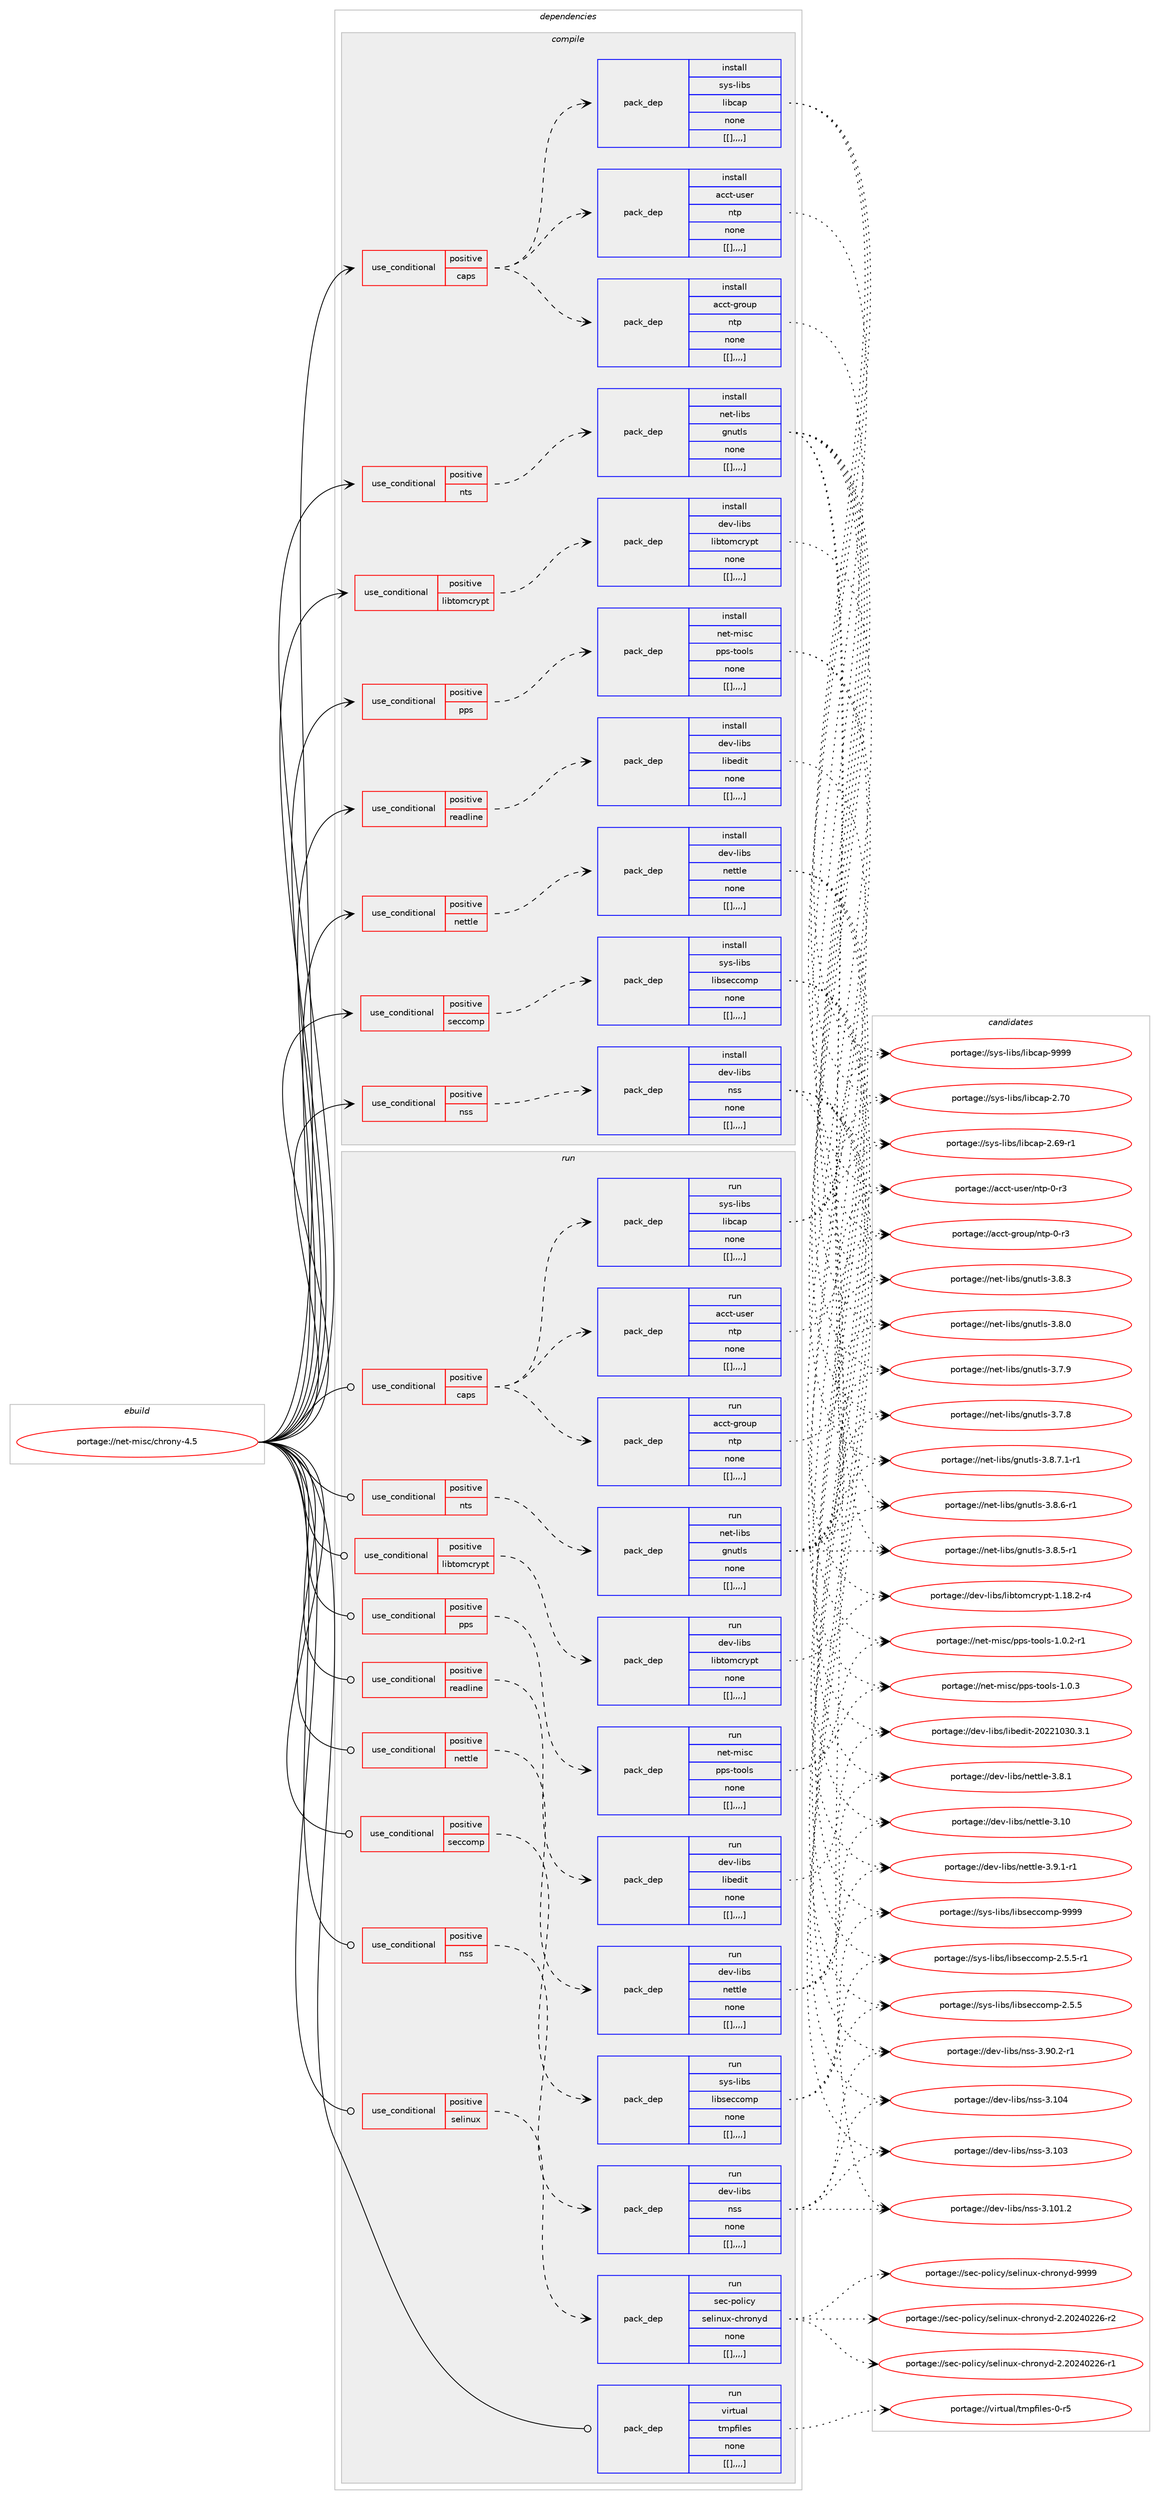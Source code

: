 digraph prolog {

# *************
# Graph options
# *************

newrank=true;
concentrate=true;
compound=true;
graph [rankdir=LR,fontname=Helvetica,fontsize=10,ranksep=1.5];#, ranksep=2.5, nodesep=0.2];
edge  [arrowhead=vee];
node  [fontname=Helvetica,fontsize=10];

# **********
# The ebuild
# **********

subgraph cluster_leftcol {
color=gray;
label=<<i>ebuild</i>>;
id [label="portage://net-misc/chrony-4.5", color=red, width=4, href="../net-misc/chrony-4.5.svg"];
}

# ****************
# The dependencies
# ****************

subgraph cluster_midcol {
color=gray;
label=<<i>dependencies</i>>;
subgraph cluster_compile {
fillcolor="#eeeeee";
style=filled;
label=<<i>compile</i>>;
subgraph cond100606 {
dependency384863 [label=<<TABLE BORDER="0" CELLBORDER="1" CELLSPACING="0" CELLPADDING="4"><TR><TD ROWSPAN="3" CELLPADDING="10">use_conditional</TD></TR><TR><TD>positive</TD></TR><TR><TD>caps</TD></TR></TABLE>>, shape=none, color=red];
subgraph pack281432 {
dependency384864 [label=<<TABLE BORDER="0" CELLBORDER="1" CELLSPACING="0" CELLPADDING="4" WIDTH="220"><TR><TD ROWSPAN="6" CELLPADDING="30">pack_dep</TD></TR><TR><TD WIDTH="110">install</TD></TR><TR><TD>acct-group</TD></TR><TR><TD>ntp</TD></TR><TR><TD>none</TD></TR><TR><TD>[[],,,,]</TD></TR></TABLE>>, shape=none, color=blue];
}
dependency384863:e -> dependency384864:w [weight=20,style="dashed",arrowhead="vee"];
subgraph pack281433 {
dependency384865 [label=<<TABLE BORDER="0" CELLBORDER="1" CELLSPACING="0" CELLPADDING="4" WIDTH="220"><TR><TD ROWSPAN="6" CELLPADDING="30">pack_dep</TD></TR><TR><TD WIDTH="110">install</TD></TR><TR><TD>acct-user</TD></TR><TR><TD>ntp</TD></TR><TR><TD>none</TD></TR><TR><TD>[[],,,,]</TD></TR></TABLE>>, shape=none, color=blue];
}
dependency384863:e -> dependency384865:w [weight=20,style="dashed",arrowhead="vee"];
subgraph pack281434 {
dependency384866 [label=<<TABLE BORDER="0" CELLBORDER="1" CELLSPACING="0" CELLPADDING="4" WIDTH="220"><TR><TD ROWSPAN="6" CELLPADDING="30">pack_dep</TD></TR><TR><TD WIDTH="110">install</TD></TR><TR><TD>sys-libs</TD></TR><TR><TD>libcap</TD></TR><TR><TD>none</TD></TR><TR><TD>[[],,,,]</TD></TR></TABLE>>, shape=none, color=blue];
}
dependency384863:e -> dependency384866:w [weight=20,style="dashed",arrowhead="vee"];
}
id:e -> dependency384863:w [weight=20,style="solid",arrowhead="vee"];
subgraph cond100607 {
dependency384867 [label=<<TABLE BORDER="0" CELLBORDER="1" CELLSPACING="0" CELLPADDING="4"><TR><TD ROWSPAN="3" CELLPADDING="10">use_conditional</TD></TR><TR><TD>positive</TD></TR><TR><TD>libtomcrypt</TD></TR></TABLE>>, shape=none, color=red];
subgraph pack281435 {
dependency384868 [label=<<TABLE BORDER="0" CELLBORDER="1" CELLSPACING="0" CELLPADDING="4" WIDTH="220"><TR><TD ROWSPAN="6" CELLPADDING="30">pack_dep</TD></TR><TR><TD WIDTH="110">install</TD></TR><TR><TD>dev-libs</TD></TR><TR><TD>libtomcrypt</TD></TR><TR><TD>none</TD></TR><TR><TD>[[],,,,]</TD></TR></TABLE>>, shape=none, color=blue];
}
dependency384867:e -> dependency384868:w [weight=20,style="dashed",arrowhead="vee"];
}
id:e -> dependency384867:w [weight=20,style="solid",arrowhead="vee"];
subgraph cond100608 {
dependency384869 [label=<<TABLE BORDER="0" CELLBORDER="1" CELLSPACING="0" CELLPADDING="4"><TR><TD ROWSPAN="3" CELLPADDING="10">use_conditional</TD></TR><TR><TD>positive</TD></TR><TR><TD>nettle</TD></TR></TABLE>>, shape=none, color=red];
subgraph pack281436 {
dependency384870 [label=<<TABLE BORDER="0" CELLBORDER="1" CELLSPACING="0" CELLPADDING="4" WIDTH="220"><TR><TD ROWSPAN="6" CELLPADDING="30">pack_dep</TD></TR><TR><TD WIDTH="110">install</TD></TR><TR><TD>dev-libs</TD></TR><TR><TD>nettle</TD></TR><TR><TD>none</TD></TR><TR><TD>[[],,,,]</TD></TR></TABLE>>, shape=none, color=blue];
}
dependency384869:e -> dependency384870:w [weight=20,style="dashed",arrowhead="vee"];
}
id:e -> dependency384869:w [weight=20,style="solid",arrowhead="vee"];
subgraph cond100609 {
dependency384871 [label=<<TABLE BORDER="0" CELLBORDER="1" CELLSPACING="0" CELLPADDING="4"><TR><TD ROWSPAN="3" CELLPADDING="10">use_conditional</TD></TR><TR><TD>positive</TD></TR><TR><TD>nss</TD></TR></TABLE>>, shape=none, color=red];
subgraph pack281437 {
dependency384872 [label=<<TABLE BORDER="0" CELLBORDER="1" CELLSPACING="0" CELLPADDING="4" WIDTH="220"><TR><TD ROWSPAN="6" CELLPADDING="30">pack_dep</TD></TR><TR><TD WIDTH="110">install</TD></TR><TR><TD>dev-libs</TD></TR><TR><TD>nss</TD></TR><TR><TD>none</TD></TR><TR><TD>[[],,,,]</TD></TR></TABLE>>, shape=none, color=blue];
}
dependency384871:e -> dependency384872:w [weight=20,style="dashed",arrowhead="vee"];
}
id:e -> dependency384871:w [weight=20,style="solid",arrowhead="vee"];
subgraph cond100610 {
dependency384873 [label=<<TABLE BORDER="0" CELLBORDER="1" CELLSPACING="0" CELLPADDING="4"><TR><TD ROWSPAN="3" CELLPADDING="10">use_conditional</TD></TR><TR><TD>positive</TD></TR><TR><TD>nts</TD></TR></TABLE>>, shape=none, color=red];
subgraph pack281438 {
dependency384874 [label=<<TABLE BORDER="0" CELLBORDER="1" CELLSPACING="0" CELLPADDING="4" WIDTH="220"><TR><TD ROWSPAN="6" CELLPADDING="30">pack_dep</TD></TR><TR><TD WIDTH="110">install</TD></TR><TR><TD>net-libs</TD></TR><TR><TD>gnutls</TD></TR><TR><TD>none</TD></TR><TR><TD>[[],,,,]</TD></TR></TABLE>>, shape=none, color=blue];
}
dependency384873:e -> dependency384874:w [weight=20,style="dashed",arrowhead="vee"];
}
id:e -> dependency384873:w [weight=20,style="solid",arrowhead="vee"];
subgraph cond100611 {
dependency384875 [label=<<TABLE BORDER="0" CELLBORDER="1" CELLSPACING="0" CELLPADDING="4"><TR><TD ROWSPAN="3" CELLPADDING="10">use_conditional</TD></TR><TR><TD>positive</TD></TR><TR><TD>pps</TD></TR></TABLE>>, shape=none, color=red];
subgraph pack281439 {
dependency384876 [label=<<TABLE BORDER="0" CELLBORDER="1" CELLSPACING="0" CELLPADDING="4" WIDTH="220"><TR><TD ROWSPAN="6" CELLPADDING="30">pack_dep</TD></TR><TR><TD WIDTH="110">install</TD></TR><TR><TD>net-misc</TD></TR><TR><TD>pps-tools</TD></TR><TR><TD>none</TD></TR><TR><TD>[[],,,,]</TD></TR></TABLE>>, shape=none, color=blue];
}
dependency384875:e -> dependency384876:w [weight=20,style="dashed",arrowhead="vee"];
}
id:e -> dependency384875:w [weight=20,style="solid",arrowhead="vee"];
subgraph cond100612 {
dependency384877 [label=<<TABLE BORDER="0" CELLBORDER="1" CELLSPACING="0" CELLPADDING="4"><TR><TD ROWSPAN="3" CELLPADDING="10">use_conditional</TD></TR><TR><TD>positive</TD></TR><TR><TD>readline</TD></TR></TABLE>>, shape=none, color=red];
subgraph pack281440 {
dependency384878 [label=<<TABLE BORDER="0" CELLBORDER="1" CELLSPACING="0" CELLPADDING="4" WIDTH="220"><TR><TD ROWSPAN="6" CELLPADDING="30">pack_dep</TD></TR><TR><TD WIDTH="110">install</TD></TR><TR><TD>dev-libs</TD></TR><TR><TD>libedit</TD></TR><TR><TD>none</TD></TR><TR><TD>[[],,,,]</TD></TR></TABLE>>, shape=none, color=blue];
}
dependency384877:e -> dependency384878:w [weight=20,style="dashed",arrowhead="vee"];
}
id:e -> dependency384877:w [weight=20,style="solid",arrowhead="vee"];
subgraph cond100613 {
dependency384879 [label=<<TABLE BORDER="0" CELLBORDER="1" CELLSPACING="0" CELLPADDING="4"><TR><TD ROWSPAN="3" CELLPADDING="10">use_conditional</TD></TR><TR><TD>positive</TD></TR><TR><TD>seccomp</TD></TR></TABLE>>, shape=none, color=red];
subgraph pack281441 {
dependency384880 [label=<<TABLE BORDER="0" CELLBORDER="1" CELLSPACING="0" CELLPADDING="4" WIDTH="220"><TR><TD ROWSPAN="6" CELLPADDING="30">pack_dep</TD></TR><TR><TD WIDTH="110">install</TD></TR><TR><TD>sys-libs</TD></TR><TR><TD>libseccomp</TD></TR><TR><TD>none</TD></TR><TR><TD>[[],,,,]</TD></TR></TABLE>>, shape=none, color=blue];
}
dependency384879:e -> dependency384880:w [weight=20,style="dashed",arrowhead="vee"];
}
id:e -> dependency384879:w [weight=20,style="solid",arrowhead="vee"];
}
subgraph cluster_compileandrun {
fillcolor="#eeeeee";
style=filled;
label=<<i>compile and run</i>>;
}
subgraph cluster_run {
fillcolor="#eeeeee";
style=filled;
label=<<i>run</i>>;
subgraph cond100614 {
dependency384881 [label=<<TABLE BORDER="0" CELLBORDER="1" CELLSPACING="0" CELLPADDING="4"><TR><TD ROWSPAN="3" CELLPADDING="10">use_conditional</TD></TR><TR><TD>positive</TD></TR><TR><TD>caps</TD></TR></TABLE>>, shape=none, color=red];
subgraph pack281442 {
dependency384882 [label=<<TABLE BORDER="0" CELLBORDER="1" CELLSPACING="0" CELLPADDING="4" WIDTH="220"><TR><TD ROWSPAN="6" CELLPADDING="30">pack_dep</TD></TR><TR><TD WIDTH="110">run</TD></TR><TR><TD>acct-group</TD></TR><TR><TD>ntp</TD></TR><TR><TD>none</TD></TR><TR><TD>[[],,,,]</TD></TR></TABLE>>, shape=none, color=blue];
}
dependency384881:e -> dependency384882:w [weight=20,style="dashed",arrowhead="vee"];
subgraph pack281443 {
dependency384883 [label=<<TABLE BORDER="0" CELLBORDER="1" CELLSPACING="0" CELLPADDING="4" WIDTH="220"><TR><TD ROWSPAN="6" CELLPADDING="30">pack_dep</TD></TR><TR><TD WIDTH="110">run</TD></TR><TR><TD>acct-user</TD></TR><TR><TD>ntp</TD></TR><TR><TD>none</TD></TR><TR><TD>[[],,,,]</TD></TR></TABLE>>, shape=none, color=blue];
}
dependency384881:e -> dependency384883:w [weight=20,style="dashed",arrowhead="vee"];
subgraph pack281444 {
dependency384884 [label=<<TABLE BORDER="0" CELLBORDER="1" CELLSPACING="0" CELLPADDING="4" WIDTH="220"><TR><TD ROWSPAN="6" CELLPADDING="30">pack_dep</TD></TR><TR><TD WIDTH="110">run</TD></TR><TR><TD>sys-libs</TD></TR><TR><TD>libcap</TD></TR><TR><TD>none</TD></TR><TR><TD>[[],,,,]</TD></TR></TABLE>>, shape=none, color=blue];
}
dependency384881:e -> dependency384884:w [weight=20,style="dashed",arrowhead="vee"];
}
id:e -> dependency384881:w [weight=20,style="solid",arrowhead="odot"];
subgraph cond100615 {
dependency384885 [label=<<TABLE BORDER="0" CELLBORDER="1" CELLSPACING="0" CELLPADDING="4"><TR><TD ROWSPAN="3" CELLPADDING="10">use_conditional</TD></TR><TR><TD>positive</TD></TR><TR><TD>libtomcrypt</TD></TR></TABLE>>, shape=none, color=red];
subgraph pack281445 {
dependency384886 [label=<<TABLE BORDER="0" CELLBORDER="1" CELLSPACING="0" CELLPADDING="4" WIDTH="220"><TR><TD ROWSPAN="6" CELLPADDING="30">pack_dep</TD></TR><TR><TD WIDTH="110">run</TD></TR><TR><TD>dev-libs</TD></TR><TR><TD>libtomcrypt</TD></TR><TR><TD>none</TD></TR><TR><TD>[[],,,,]</TD></TR></TABLE>>, shape=none, color=blue];
}
dependency384885:e -> dependency384886:w [weight=20,style="dashed",arrowhead="vee"];
}
id:e -> dependency384885:w [weight=20,style="solid",arrowhead="odot"];
subgraph cond100616 {
dependency384887 [label=<<TABLE BORDER="0" CELLBORDER="1" CELLSPACING="0" CELLPADDING="4"><TR><TD ROWSPAN="3" CELLPADDING="10">use_conditional</TD></TR><TR><TD>positive</TD></TR><TR><TD>nettle</TD></TR></TABLE>>, shape=none, color=red];
subgraph pack281446 {
dependency384888 [label=<<TABLE BORDER="0" CELLBORDER="1" CELLSPACING="0" CELLPADDING="4" WIDTH="220"><TR><TD ROWSPAN="6" CELLPADDING="30">pack_dep</TD></TR><TR><TD WIDTH="110">run</TD></TR><TR><TD>dev-libs</TD></TR><TR><TD>nettle</TD></TR><TR><TD>none</TD></TR><TR><TD>[[],,,,]</TD></TR></TABLE>>, shape=none, color=blue];
}
dependency384887:e -> dependency384888:w [weight=20,style="dashed",arrowhead="vee"];
}
id:e -> dependency384887:w [weight=20,style="solid",arrowhead="odot"];
subgraph cond100617 {
dependency384889 [label=<<TABLE BORDER="0" CELLBORDER="1" CELLSPACING="0" CELLPADDING="4"><TR><TD ROWSPAN="3" CELLPADDING="10">use_conditional</TD></TR><TR><TD>positive</TD></TR><TR><TD>nss</TD></TR></TABLE>>, shape=none, color=red];
subgraph pack281447 {
dependency384890 [label=<<TABLE BORDER="0" CELLBORDER="1" CELLSPACING="0" CELLPADDING="4" WIDTH="220"><TR><TD ROWSPAN="6" CELLPADDING="30">pack_dep</TD></TR><TR><TD WIDTH="110">run</TD></TR><TR><TD>dev-libs</TD></TR><TR><TD>nss</TD></TR><TR><TD>none</TD></TR><TR><TD>[[],,,,]</TD></TR></TABLE>>, shape=none, color=blue];
}
dependency384889:e -> dependency384890:w [weight=20,style="dashed",arrowhead="vee"];
}
id:e -> dependency384889:w [weight=20,style="solid",arrowhead="odot"];
subgraph cond100618 {
dependency384891 [label=<<TABLE BORDER="0" CELLBORDER="1" CELLSPACING="0" CELLPADDING="4"><TR><TD ROWSPAN="3" CELLPADDING="10">use_conditional</TD></TR><TR><TD>positive</TD></TR><TR><TD>nts</TD></TR></TABLE>>, shape=none, color=red];
subgraph pack281448 {
dependency384892 [label=<<TABLE BORDER="0" CELLBORDER="1" CELLSPACING="0" CELLPADDING="4" WIDTH="220"><TR><TD ROWSPAN="6" CELLPADDING="30">pack_dep</TD></TR><TR><TD WIDTH="110">run</TD></TR><TR><TD>net-libs</TD></TR><TR><TD>gnutls</TD></TR><TR><TD>none</TD></TR><TR><TD>[[],,,,]</TD></TR></TABLE>>, shape=none, color=blue];
}
dependency384891:e -> dependency384892:w [weight=20,style="dashed",arrowhead="vee"];
}
id:e -> dependency384891:w [weight=20,style="solid",arrowhead="odot"];
subgraph cond100619 {
dependency384893 [label=<<TABLE BORDER="0" CELLBORDER="1" CELLSPACING="0" CELLPADDING="4"><TR><TD ROWSPAN="3" CELLPADDING="10">use_conditional</TD></TR><TR><TD>positive</TD></TR><TR><TD>pps</TD></TR></TABLE>>, shape=none, color=red];
subgraph pack281449 {
dependency384894 [label=<<TABLE BORDER="0" CELLBORDER="1" CELLSPACING="0" CELLPADDING="4" WIDTH="220"><TR><TD ROWSPAN="6" CELLPADDING="30">pack_dep</TD></TR><TR><TD WIDTH="110">run</TD></TR><TR><TD>net-misc</TD></TR><TR><TD>pps-tools</TD></TR><TR><TD>none</TD></TR><TR><TD>[[],,,,]</TD></TR></TABLE>>, shape=none, color=blue];
}
dependency384893:e -> dependency384894:w [weight=20,style="dashed",arrowhead="vee"];
}
id:e -> dependency384893:w [weight=20,style="solid",arrowhead="odot"];
subgraph cond100620 {
dependency384895 [label=<<TABLE BORDER="0" CELLBORDER="1" CELLSPACING="0" CELLPADDING="4"><TR><TD ROWSPAN="3" CELLPADDING="10">use_conditional</TD></TR><TR><TD>positive</TD></TR><TR><TD>readline</TD></TR></TABLE>>, shape=none, color=red];
subgraph pack281450 {
dependency384896 [label=<<TABLE BORDER="0" CELLBORDER="1" CELLSPACING="0" CELLPADDING="4" WIDTH="220"><TR><TD ROWSPAN="6" CELLPADDING="30">pack_dep</TD></TR><TR><TD WIDTH="110">run</TD></TR><TR><TD>dev-libs</TD></TR><TR><TD>libedit</TD></TR><TR><TD>none</TD></TR><TR><TD>[[],,,,]</TD></TR></TABLE>>, shape=none, color=blue];
}
dependency384895:e -> dependency384896:w [weight=20,style="dashed",arrowhead="vee"];
}
id:e -> dependency384895:w [weight=20,style="solid",arrowhead="odot"];
subgraph cond100621 {
dependency384897 [label=<<TABLE BORDER="0" CELLBORDER="1" CELLSPACING="0" CELLPADDING="4"><TR><TD ROWSPAN="3" CELLPADDING="10">use_conditional</TD></TR><TR><TD>positive</TD></TR><TR><TD>seccomp</TD></TR></TABLE>>, shape=none, color=red];
subgraph pack281451 {
dependency384898 [label=<<TABLE BORDER="0" CELLBORDER="1" CELLSPACING="0" CELLPADDING="4" WIDTH="220"><TR><TD ROWSPAN="6" CELLPADDING="30">pack_dep</TD></TR><TR><TD WIDTH="110">run</TD></TR><TR><TD>sys-libs</TD></TR><TR><TD>libseccomp</TD></TR><TR><TD>none</TD></TR><TR><TD>[[],,,,]</TD></TR></TABLE>>, shape=none, color=blue];
}
dependency384897:e -> dependency384898:w [weight=20,style="dashed",arrowhead="vee"];
}
id:e -> dependency384897:w [weight=20,style="solid",arrowhead="odot"];
subgraph cond100622 {
dependency384899 [label=<<TABLE BORDER="0" CELLBORDER="1" CELLSPACING="0" CELLPADDING="4"><TR><TD ROWSPAN="3" CELLPADDING="10">use_conditional</TD></TR><TR><TD>positive</TD></TR><TR><TD>selinux</TD></TR></TABLE>>, shape=none, color=red];
subgraph pack281452 {
dependency384900 [label=<<TABLE BORDER="0" CELLBORDER="1" CELLSPACING="0" CELLPADDING="4" WIDTH="220"><TR><TD ROWSPAN="6" CELLPADDING="30">pack_dep</TD></TR><TR><TD WIDTH="110">run</TD></TR><TR><TD>sec-policy</TD></TR><TR><TD>selinux-chronyd</TD></TR><TR><TD>none</TD></TR><TR><TD>[[],,,,]</TD></TR></TABLE>>, shape=none, color=blue];
}
dependency384899:e -> dependency384900:w [weight=20,style="dashed",arrowhead="vee"];
}
id:e -> dependency384899:w [weight=20,style="solid",arrowhead="odot"];
subgraph pack281453 {
dependency384901 [label=<<TABLE BORDER="0" CELLBORDER="1" CELLSPACING="0" CELLPADDING="4" WIDTH="220"><TR><TD ROWSPAN="6" CELLPADDING="30">pack_dep</TD></TR><TR><TD WIDTH="110">run</TD></TR><TR><TD>virtual</TD></TR><TR><TD>tmpfiles</TD></TR><TR><TD>none</TD></TR><TR><TD>[[],,,,]</TD></TR></TABLE>>, shape=none, color=blue];
}
id:e -> dependency384901:w [weight=20,style="solid",arrowhead="odot"];
}
}

# **************
# The candidates
# **************

subgraph cluster_choices {
rank=same;
color=gray;
label=<<i>candidates</i>>;

subgraph choice281432 {
color=black;
nodesep=1;
choice979999116451031141111171124711011611245484511451 [label="portage://acct-group/ntp-0-r3", color=red, width=4,href="../acct-group/ntp-0-r3.svg"];
dependency384864:e -> choice979999116451031141111171124711011611245484511451:w [style=dotted,weight="100"];
}
subgraph choice281433 {
color=black;
nodesep=1;
choice979999116451171151011144711011611245484511451 [label="portage://acct-user/ntp-0-r3", color=red, width=4,href="../acct-user/ntp-0-r3.svg"];
dependency384865:e -> choice979999116451171151011144711011611245484511451:w [style=dotted,weight="100"];
}
subgraph choice281434 {
color=black;
nodesep=1;
choice1151211154510810598115471081059899971124557575757 [label="portage://sys-libs/libcap-9999", color=red, width=4,href="../sys-libs/libcap-9999.svg"];
choice1151211154510810598115471081059899971124550465548 [label="portage://sys-libs/libcap-2.70", color=red, width=4,href="../sys-libs/libcap-2.70.svg"];
choice11512111545108105981154710810598999711245504654574511449 [label="portage://sys-libs/libcap-2.69-r1", color=red, width=4,href="../sys-libs/libcap-2.69-r1.svg"];
dependency384866:e -> choice1151211154510810598115471081059899971124557575757:w [style=dotted,weight="100"];
dependency384866:e -> choice1151211154510810598115471081059899971124550465548:w [style=dotted,weight="100"];
dependency384866:e -> choice11512111545108105981154710810598999711245504654574511449:w [style=dotted,weight="100"];
}
subgraph choice281435 {
color=black;
nodesep=1;
choice1001011184510810598115471081059811611110999114121112116454946495646504511452 [label="portage://dev-libs/libtomcrypt-1.18.2-r4", color=red, width=4,href="../dev-libs/libtomcrypt-1.18.2-r4.svg"];
dependency384868:e -> choice1001011184510810598115471081059811611110999114121112116454946495646504511452:w [style=dotted,weight="100"];
}
subgraph choice281436 {
color=black;
nodesep=1;
choice1001011184510810598115471101011161161081014551464948 [label="portage://dev-libs/nettle-3.10", color=red, width=4,href="../dev-libs/nettle-3.10.svg"];
choice1001011184510810598115471101011161161081014551465746494511449 [label="portage://dev-libs/nettle-3.9.1-r1", color=red, width=4,href="../dev-libs/nettle-3.9.1-r1.svg"];
choice100101118451081059811547110101116116108101455146564649 [label="portage://dev-libs/nettle-3.8.1", color=red, width=4,href="../dev-libs/nettle-3.8.1.svg"];
dependency384870:e -> choice1001011184510810598115471101011161161081014551464948:w [style=dotted,weight="100"];
dependency384870:e -> choice1001011184510810598115471101011161161081014551465746494511449:w [style=dotted,weight="100"];
dependency384870:e -> choice100101118451081059811547110101116116108101455146564649:w [style=dotted,weight="100"];
}
subgraph choice281437 {
color=black;
nodesep=1;
choice100101118451081059811547110115115455146494852 [label="portage://dev-libs/nss-3.104", color=red, width=4,href="../dev-libs/nss-3.104.svg"];
choice100101118451081059811547110115115455146494851 [label="portage://dev-libs/nss-3.103", color=red, width=4,href="../dev-libs/nss-3.103.svg"];
choice1001011184510810598115471101151154551464948494650 [label="portage://dev-libs/nss-3.101.2", color=red, width=4,href="../dev-libs/nss-3.101.2.svg"];
choice100101118451081059811547110115115455146574846504511449 [label="portage://dev-libs/nss-3.90.2-r1", color=red, width=4,href="../dev-libs/nss-3.90.2-r1.svg"];
dependency384872:e -> choice100101118451081059811547110115115455146494852:w [style=dotted,weight="100"];
dependency384872:e -> choice100101118451081059811547110115115455146494851:w [style=dotted,weight="100"];
dependency384872:e -> choice1001011184510810598115471101151154551464948494650:w [style=dotted,weight="100"];
dependency384872:e -> choice100101118451081059811547110115115455146574846504511449:w [style=dotted,weight="100"];
}
subgraph choice281438 {
color=black;
nodesep=1;
choice11010111645108105981154710311011711610811545514656465546494511449 [label="portage://net-libs/gnutls-3.8.7.1-r1", color=red, width=4,href="../net-libs/gnutls-3.8.7.1-r1.svg"];
choice1101011164510810598115471031101171161081154551465646544511449 [label="portage://net-libs/gnutls-3.8.6-r1", color=red, width=4,href="../net-libs/gnutls-3.8.6-r1.svg"];
choice1101011164510810598115471031101171161081154551465646534511449 [label="portage://net-libs/gnutls-3.8.5-r1", color=red, width=4,href="../net-libs/gnutls-3.8.5-r1.svg"];
choice110101116451081059811547103110117116108115455146564651 [label="portage://net-libs/gnutls-3.8.3", color=red, width=4,href="../net-libs/gnutls-3.8.3.svg"];
choice110101116451081059811547103110117116108115455146564648 [label="portage://net-libs/gnutls-3.8.0", color=red, width=4,href="../net-libs/gnutls-3.8.0.svg"];
choice110101116451081059811547103110117116108115455146554657 [label="portage://net-libs/gnutls-3.7.9", color=red, width=4,href="../net-libs/gnutls-3.7.9.svg"];
choice110101116451081059811547103110117116108115455146554656 [label="portage://net-libs/gnutls-3.7.8", color=red, width=4,href="../net-libs/gnutls-3.7.8.svg"];
dependency384874:e -> choice11010111645108105981154710311011711610811545514656465546494511449:w [style=dotted,weight="100"];
dependency384874:e -> choice1101011164510810598115471031101171161081154551465646544511449:w [style=dotted,weight="100"];
dependency384874:e -> choice1101011164510810598115471031101171161081154551465646534511449:w [style=dotted,weight="100"];
dependency384874:e -> choice110101116451081059811547103110117116108115455146564651:w [style=dotted,weight="100"];
dependency384874:e -> choice110101116451081059811547103110117116108115455146564648:w [style=dotted,weight="100"];
dependency384874:e -> choice110101116451081059811547103110117116108115455146554657:w [style=dotted,weight="100"];
dependency384874:e -> choice110101116451081059811547103110117116108115455146554656:w [style=dotted,weight="100"];
}
subgraph choice281439 {
color=black;
nodesep=1;
choice11010111645109105115994711211211545116111111108115454946484651 [label="portage://net-misc/pps-tools-1.0.3", color=red, width=4,href="../net-misc/pps-tools-1.0.3.svg"];
choice110101116451091051159947112112115451161111111081154549464846504511449 [label="portage://net-misc/pps-tools-1.0.2-r1", color=red, width=4,href="../net-misc/pps-tools-1.0.2-r1.svg"];
dependency384876:e -> choice11010111645109105115994711211211545116111111108115454946484651:w [style=dotted,weight="100"];
dependency384876:e -> choice110101116451091051159947112112115451161111111081154549464846504511449:w [style=dotted,weight="100"];
}
subgraph choice281440 {
color=black;
nodesep=1;
choice1001011184510810598115471081059810110010511645504850504948514846514649 [label="portage://dev-libs/libedit-20221030.3.1", color=red, width=4,href="../dev-libs/libedit-20221030.3.1.svg"];
dependency384878:e -> choice1001011184510810598115471081059810110010511645504850504948514846514649:w [style=dotted,weight="100"];
}
subgraph choice281441 {
color=black;
nodesep=1;
choice1151211154510810598115471081059811510199991111091124557575757 [label="portage://sys-libs/libseccomp-9999", color=red, width=4,href="../sys-libs/libseccomp-9999.svg"];
choice1151211154510810598115471081059811510199991111091124550465346534511449 [label="portage://sys-libs/libseccomp-2.5.5-r1", color=red, width=4,href="../sys-libs/libseccomp-2.5.5-r1.svg"];
choice115121115451081059811547108105981151019999111109112455046534653 [label="portage://sys-libs/libseccomp-2.5.5", color=red, width=4,href="../sys-libs/libseccomp-2.5.5.svg"];
dependency384880:e -> choice1151211154510810598115471081059811510199991111091124557575757:w [style=dotted,weight="100"];
dependency384880:e -> choice1151211154510810598115471081059811510199991111091124550465346534511449:w [style=dotted,weight="100"];
dependency384880:e -> choice115121115451081059811547108105981151019999111109112455046534653:w [style=dotted,weight="100"];
}
subgraph choice281442 {
color=black;
nodesep=1;
choice979999116451031141111171124711011611245484511451 [label="portage://acct-group/ntp-0-r3", color=red, width=4,href="../acct-group/ntp-0-r3.svg"];
dependency384882:e -> choice979999116451031141111171124711011611245484511451:w [style=dotted,weight="100"];
}
subgraph choice281443 {
color=black;
nodesep=1;
choice979999116451171151011144711011611245484511451 [label="portage://acct-user/ntp-0-r3", color=red, width=4,href="../acct-user/ntp-0-r3.svg"];
dependency384883:e -> choice979999116451171151011144711011611245484511451:w [style=dotted,weight="100"];
}
subgraph choice281444 {
color=black;
nodesep=1;
choice1151211154510810598115471081059899971124557575757 [label="portage://sys-libs/libcap-9999", color=red, width=4,href="../sys-libs/libcap-9999.svg"];
choice1151211154510810598115471081059899971124550465548 [label="portage://sys-libs/libcap-2.70", color=red, width=4,href="../sys-libs/libcap-2.70.svg"];
choice11512111545108105981154710810598999711245504654574511449 [label="portage://sys-libs/libcap-2.69-r1", color=red, width=4,href="../sys-libs/libcap-2.69-r1.svg"];
dependency384884:e -> choice1151211154510810598115471081059899971124557575757:w [style=dotted,weight="100"];
dependency384884:e -> choice1151211154510810598115471081059899971124550465548:w [style=dotted,weight="100"];
dependency384884:e -> choice11512111545108105981154710810598999711245504654574511449:w [style=dotted,weight="100"];
}
subgraph choice281445 {
color=black;
nodesep=1;
choice1001011184510810598115471081059811611110999114121112116454946495646504511452 [label="portage://dev-libs/libtomcrypt-1.18.2-r4", color=red, width=4,href="../dev-libs/libtomcrypt-1.18.2-r4.svg"];
dependency384886:e -> choice1001011184510810598115471081059811611110999114121112116454946495646504511452:w [style=dotted,weight="100"];
}
subgraph choice281446 {
color=black;
nodesep=1;
choice1001011184510810598115471101011161161081014551464948 [label="portage://dev-libs/nettle-3.10", color=red, width=4,href="../dev-libs/nettle-3.10.svg"];
choice1001011184510810598115471101011161161081014551465746494511449 [label="portage://dev-libs/nettle-3.9.1-r1", color=red, width=4,href="../dev-libs/nettle-3.9.1-r1.svg"];
choice100101118451081059811547110101116116108101455146564649 [label="portage://dev-libs/nettle-3.8.1", color=red, width=4,href="../dev-libs/nettle-3.8.1.svg"];
dependency384888:e -> choice1001011184510810598115471101011161161081014551464948:w [style=dotted,weight="100"];
dependency384888:e -> choice1001011184510810598115471101011161161081014551465746494511449:w [style=dotted,weight="100"];
dependency384888:e -> choice100101118451081059811547110101116116108101455146564649:w [style=dotted,weight="100"];
}
subgraph choice281447 {
color=black;
nodesep=1;
choice100101118451081059811547110115115455146494852 [label="portage://dev-libs/nss-3.104", color=red, width=4,href="../dev-libs/nss-3.104.svg"];
choice100101118451081059811547110115115455146494851 [label="portage://dev-libs/nss-3.103", color=red, width=4,href="../dev-libs/nss-3.103.svg"];
choice1001011184510810598115471101151154551464948494650 [label="portage://dev-libs/nss-3.101.2", color=red, width=4,href="../dev-libs/nss-3.101.2.svg"];
choice100101118451081059811547110115115455146574846504511449 [label="portage://dev-libs/nss-3.90.2-r1", color=red, width=4,href="../dev-libs/nss-3.90.2-r1.svg"];
dependency384890:e -> choice100101118451081059811547110115115455146494852:w [style=dotted,weight="100"];
dependency384890:e -> choice100101118451081059811547110115115455146494851:w [style=dotted,weight="100"];
dependency384890:e -> choice1001011184510810598115471101151154551464948494650:w [style=dotted,weight="100"];
dependency384890:e -> choice100101118451081059811547110115115455146574846504511449:w [style=dotted,weight="100"];
}
subgraph choice281448 {
color=black;
nodesep=1;
choice11010111645108105981154710311011711610811545514656465546494511449 [label="portage://net-libs/gnutls-3.8.7.1-r1", color=red, width=4,href="../net-libs/gnutls-3.8.7.1-r1.svg"];
choice1101011164510810598115471031101171161081154551465646544511449 [label="portage://net-libs/gnutls-3.8.6-r1", color=red, width=4,href="../net-libs/gnutls-3.8.6-r1.svg"];
choice1101011164510810598115471031101171161081154551465646534511449 [label="portage://net-libs/gnutls-3.8.5-r1", color=red, width=4,href="../net-libs/gnutls-3.8.5-r1.svg"];
choice110101116451081059811547103110117116108115455146564651 [label="portage://net-libs/gnutls-3.8.3", color=red, width=4,href="../net-libs/gnutls-3.8.3.svg"];
choice110101116451081059811547103110117116108115455146564648 [label="portage://net-libs/gnutls-3.8.0", color=red, width=4,href="../net-libs/gnutls-3.8.0.svg"];
choice110101116451081059811547103110117116108115455146554657 [label="portage://net-libs/gnutls-3.7.9", color=red, width=4,href="../net-libs/gnutls-3.7.9.svg"];
choice110101116451081059811547103110117116108115455146554656 [label="portage://net-libs/gnutls-3.7.8", color=red, width=4,href="../net-libs/gnutls-3.7.8.svg"];
dependency384892:e -> choice11010111645108105981154710311011711610811545514656465546494511449:w [style=dotted,weight="100"];
dependency384892:e -> choice1101011164510810598115471031101171161081154551465646544511449:w [style=dotted,weight="100"];
dependency384892:e -> choice1101011164510810598115471031101171161081154551465646534511449:w [style=dotted,weight="100"];
dependency384892:e -> choice110101116451081059811547103110117116108115455146564651:w [style=dotted,weight="100"];
dependency384892:e -> choice110101116451081059811547103110117116108115455146564648:w [style=dotted,weight="100"];
dependency384892:e -> choice110101116451081059811547103110117116108115455146554657:w [style=dotted,weight="100"];
dependency384892:e -> choice110101116451081059811547103110117116108115455146554656:w [style=dotted,weight="100"];
}
subgraph choice281449 {
color=black;
nodesep=1;
choice11010111645109105115994711211211545116111111108115454946484651 [label="portage://net-misc/pps-tools-1.0.3", color=red, width=4,href="../net-misc/pps-tools-1.0.3.svg"];
choice110101116451091051159947112112115451161111111081154549464846504511449 [label="portage://net-misc/pps-tools-1.0.2-r1", color=red, width=4,href="../net-misc/pps-tools-1.0.2-r1.svg"];
dependency384894:e -> choice11010111645109105115994711211211545116111111108115454946484651:w [style=dotted,weight="100"];
dependency384894:e -> choice110101116451091051159947112112115451161111111081154549464846504511449:w [style=dotted,weight="100"];
}
subgraph choice281450 {
color=black;
nodesep=1;
choice1001011184510810598115471081059810110010511645504850504948514846514649 [label="portage://dev-libs/libedit-20221030.3.1", color=red, width=4,href="../dev-libs/libedit-20221030.3.1.svg"];
dependency384896:e -> choice1001011184510810598115471081059810110010511645504850504948514846514649:w [style=dotted,weight="100"];
}
subgraph choice281451 {
color=black;
nodesep=1;
choice1151211154510810598115471081059811510199991111091124557575757 [label="portage://sys-libs/libseccomp-9999", color=red, width=4,href="../sys-libs/libseccomp-9999.svg"];
choice1151211154510810598115471081059811510199991111091124550465346534511449 [label="portage://sys-libs/libseccomp-2.5.5-r1", color=red, width=4,href="../sys-libs/libseccomp-2.5.5-r1.svg"];
choice115121115451081059811547108105981151019999111109112455046534653 [label="portage://sys-libs/libseccomp-2.5.5", color=red, width=4,href="../sys-libs/libseccomp-2.5.5.svg"];
dependency384898:e -> choice1151211154510810598115471081059811510199991111091124557575757:w [style=dotted,weight="100"];
dependency384898:e -> choice1151211154510810598115471081059811510199991111091124550465346534511449:w [style=dotted,weight="100"];
dependency384898:e -> choice115121115451081059811547108105981151019999111109112455046534653:w [style=dotted,weight="100"];
}
subgraph choice281452 {
color=black;
nodesep=1;
choice1151019945112111108105991214711510110810511011712045991041141111101211004557575757 [label="portage://sec-policy/selinux-chronyd-9999", color=red, width=4,href="../sec-policy/selinux-chronyd-9999.svg"];
choice11510199451121111081059912147115101108105110117120459910411411111012110045504650485052485050544511450 [label="portage://sec-policy/selinux-chronyd-2.20240226-r2", color=red, width=4,href="../sec-policy/selinux-chronyd-2.20240226-r2.svg"];
choice11510199451121111081059912147115101108105110117120459910411411111012110045504650485052485050544511449 [label="portage://sec-policy/selinux-chronyd-2.20240226-r1", color=red, width=4,href="../sec-policy/selinux-chronyd-2.20240226-r1.svg"];
dependency384900:e -> choice1151019945112111108105991214711510110810511011712045991041141111101211004557575757:w [style=dotted,weight="100"];
dependency384900:e -> choice11510199451121111081059912147115101108105110117120459910411411111012110045504650485052485050544511450:w [style=dotted,weight="100"];
dependency384900:e -> choice11510199451121111081059912147115101108105110117120459910411411111012110045504650485052485050544511449:w [style=dotted,weight="100"];
}
subgraph choice281453 {
color=black;
nodesep=1;
choice118105114116117971084711610911210210510810111545484511453 [label="portage://virtual/tmpfiles-0-r5", color=red, width=4,href="../virtual/tmpfiles-0-r5.svg"];
dependency384901:e -> choice118105114116117971084711610911210210510810111545484511453:w [style=dotted,weight="100"];
}
}

}
